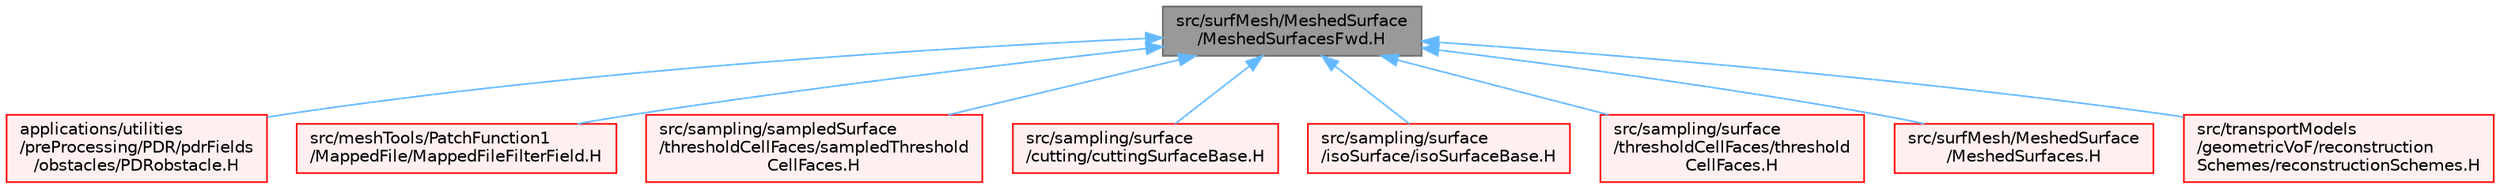 digraph "src/surfMesh/MeshedSurface/MeshedSurfacesFwd.H"
{
 // LATEX_PDF_SIZE
  bgcolor="transparent";
  edge [fontname=Helvetica,fontsize=10,labelfontname=Helvetica,labelfontsize=10];
  node [fontname=Helvetica,fontsize=10,shape=box,height=0.2,width=0.4];
  Node1 [id="Node000001",label="src/surfMesh/MeshedSurface\l/MeshedSurfacesFwd.H",height=0.2,width=0.4,color="gray40", fillcolor="grey60", style="filled", fontcolor="black",tooltip=" "];
  Node1 -> Node2 [id="edge1_Node000001_Node000002",dir="back",color="steelblue1",style="solid",tooltip=" "];
  Node2 [id="Node000002",label="applications/utilities\l/preProcessing/PDR/pdrFields\l/obstacles/PDRobstacle.H",height=0.2,width=0.4,color="red", fillcolor="#FFF0F0", style="filled",URL="$PDRobstacle_8H.html",tooltip=" "];
  Node1 -> Node5 [id="edge2_Node000001_Node000005",dir="back",color="steelblue1",style="solid",tooltip=" "];
  Node5 [id="Node000005",label="src/meshTools/PatchFunction1\l/MappedFile/MappedFileFilterField.H",height=0.2,width=0.4,color="red", fillcolor="#FFF0F0", style="filled",URL="$MappedFileFilterField_8H.html",tooltip=" "];
  Node1 -> Node14 [id="edge3_Node000001_Node000014",dir="back",color="steelblue1",style="solid",tooltip=" "];
  Node14 [id="Node000014",label="src/sampling/sampledSurface\l/thresholdCellFaces/sampledThreshold\lCellFaces.H",height=0.2,width=0.4,color="red", fillcolor="#FFF0F0", style="filled",URL="$sampledThresholdCellFaces_8H.html",tooltip=" "];
  Node1 -> Node17 [id="edge4_Node000001_Node000017",dir="back",color="steelblue1",style="solid",tooltip=" "];
  Node17 [id="Node000017",label="src/sampling/surface\l/cutting/cuttingSurfaceBase.H",height=0.2,width=0.4,color="red", fillcolor="#FFF0F0", style="filled",URL="$cuttingSurfaceBase_8H.html",tooltip=" "];
  Node1 -> Node33 [id="edge5_Node000001_Node000033",dir="back",color="steelblue1",style="solid",tooltip=" "];
  Node33 [id="Node000033",label="src/sampling/surface\l/isoSurface/isoSurfaceBase.H",height=0.2,width=0.4,color="red", fillcolor="#FFF0F0", style="filled",URL="$isoSurfaceBase_8H.html",tooltip=" "];
  Node1 -> Node62 [id="edge6_Node000001_Node000062",dir="back",color="steelblue1",style="solid",tooltip=" "];
  Node62 [id="Node000062",label="src/sampling/surface\l/thresholdCellFaces/threshold\lCellFaces.H",height=0.2,width=0.4,color="red", fillcolor="#FFF0F0", style="filled",URL="$thresholdCellFaces_8H.html",tooltip=" "];
  Node1 -> Node64 [id="edge7_Node000001_Node000064",dir="back",color="steelblue1",style="solid",tooltip=" "];
  Node64 [id="Node000064",label="src/surfMesh/MeshedSurface\l/MeshedSurfaces.H",height=0.2,width=0.4,color="red", fillcolor="#FFF0F0", style="filled",URL="$MeshedSurfaces_8H.html",tooltip=" "];
  Node1 -> Node92 [id="edge8_Node000001_Node000092",dir="back",color="steelblue1",style="solid",tooltip=" "];
  Node92 [id="Node000092",label="src/transportModels\l/geometricVoF/reconstruction\lSchemes/reconstructionSchemes.H",height=0.2,width=0.4,color="red", fillcolor="#FFF0F0", style="filled",URL="$reconstructionSchemes_8H.html",tooltip=" "];
}
